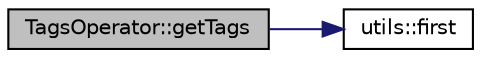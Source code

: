 digraph "TagsOperator::getTags"
{
 // LATEX_PDF_SIZE
  edge [fontname="Helvetica",fontsize="10",labelfontname="Helvetica",labelfontsize="10"];
  node [fontname="Helvetica",fontsize="10",shape=record];
  rankdir="LR";
  Node1 [label="TagsOperator::getTags",height=0.2,width=0.4,color="black", fillcolor="grey75", style="filled", fontcolor="black",tooltip=" "];
  Node1 -> Node2 [color="midnightblue",fontsize="10",style="solid",fontname="Helvetica"];
  Node2 [label="utils::first",height=0.2,width=0.4,color="black", fillcolor="white", style="filled",URL="$namespaceutils.html#a72b845a4cbe55282f22a9e95caebf7f5",tooltip=" "];
}
